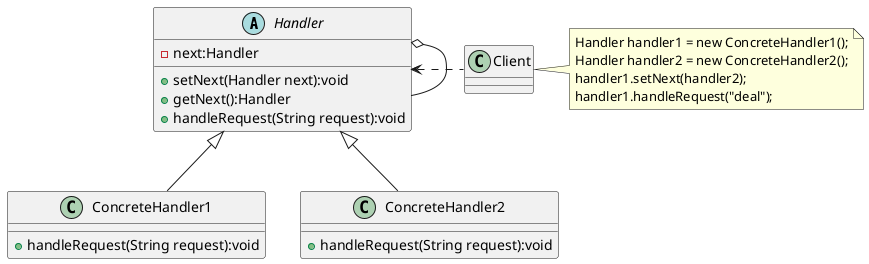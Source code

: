 @startuml

abstract class Handler {
    -next:Handler
    +setNext(Handler next):void
    +getNext():Handler
    +handleRequest(String request):void
}

class ConcreteHandler1 {
    +handleRequest(String request):void
}

class ConcreteHandler2 {
    +handleRequest(String request):void
}

class Client{

}
note right of Client
Handler handler1 = new ConcreteHandler1();
Handler handler2 = new ConcreteHandler2();
handler1.setNext(handler2);
handler1.handleRequest("deal");
end note

Handler o-- Handler

Handler <|-- ConcreteHandler1
Handler <|-- ConcreteHandler2
Handler <.right.  Client


@enduml